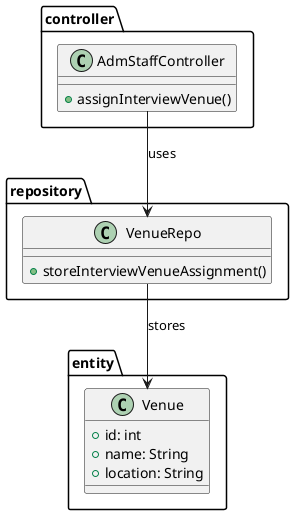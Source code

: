 @startuml
package controller {
    class AdmStaffController {
        +assignInterviewVenue()
    }
}

package repository {
    class VenueRepo {
        +storeInterviewVenueAssignment()
    }
}

package entity {
    class Venue {
        +id: int
        +name: String
        +location: String
    }
}

AdmStaffController --> VenueRepo : uses
VenueRepo --> Venue : stores
@enduml
